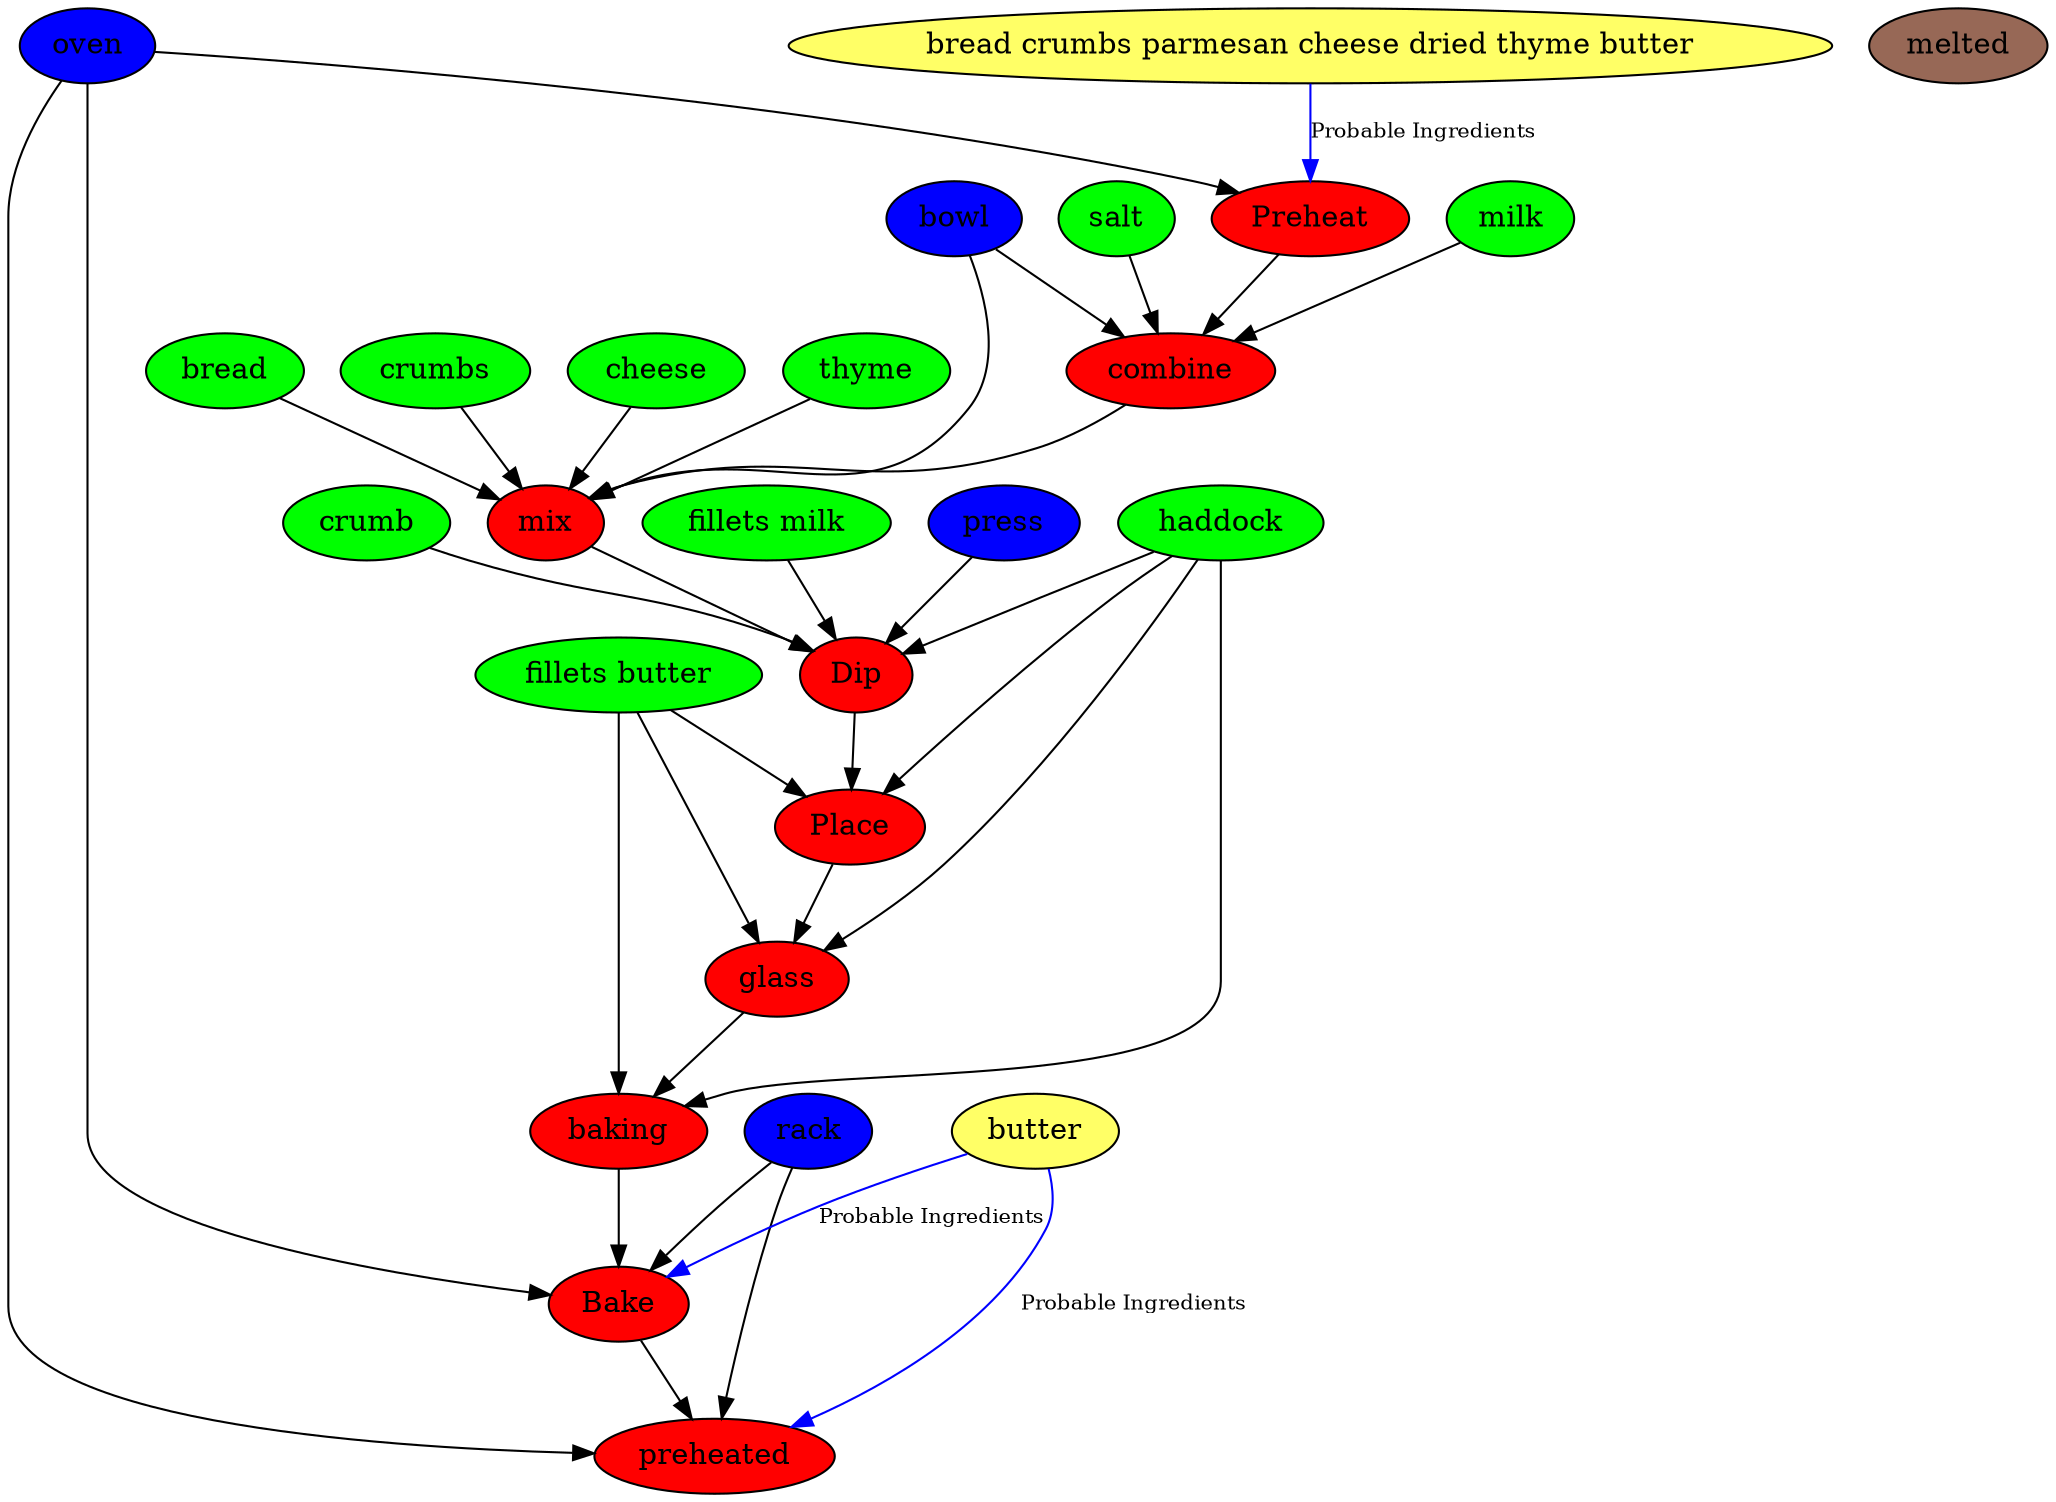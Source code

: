 digraph G {
Preheat [style=filled, fillcolor=red];
oven [style=filled, fillcolor="#0000ff"];
"bread crumbs parmesan cheese dried thyme butter" [style=filled, fillcolor="#ffff66"];
bowl [style=filled, fillcolor="#0000ff"];
combine [style=filled, fillcolor=red];
milk [style=filled, fillcolor=green];
salt [style=filled, fillcolor=green];
bowl [style=filled, fillcolor="#0000ff"];
mix [style=filled, fillcolor=red];
bread [style=filled, fillcolor=green];
crumbs [style=filled, fillcolor=green];
cheese [style=filled, fillcolor=green];
thyme [style=filled, fillcolor=green];
Dip [style=filled, fillcolor=red];
haddock [style=filled, fillcolor=green];
"fillets milk" [style=filled, fillcolor=green];
press [style=filled, fillcolor="#0000ff"];
crumb [style=filled, fillcolor=green];
Place [style=filled, fillcolor=red];
haddock [style=filled, fillcolor=green];
glass [style=filled, fillcolor=red];
baking [style=filled, fillcolor=red];
melted [style=filled, fillcolor="#976856"];
"fillets butter" [style=filled, fillcolor=green];
Bake [style=filled, fillcolor=red];
rack [style=filled, fillcolor="#0000ff"];
preheated [style=filled, fillcolor=red];
oven [style=filled, fillcolor="#0000ff"];
butter [style=filled, fillcolor="#ffff66"];
Preheat -> combine;
combine -> mix;
mix -> Dip;
Dip -> Place;
Place -> glass;
glass -> baking;
baking -> Bake;
Bake -> preheated;
milk -> combine;
salt -> combine;
bread -> mix;
crumbs -> mix;
cheese -> mix;
thyme -> mix;
haddock -> Dip;
"fillets milk" -> Dip;
crumb -> Dip;
haddock -> Place;
"fillets butter" -> Place;
haddock -> glass;
"fillets butter" -> glass;
haddock -> baking;
"fillets butter" -> baking;
oven -> Preheat;
bowl -> combine;
bowl -> mix;
press -> Dip;
rack -> Bake;
oven -> Bake;
rack -> preheated;
oven -> preheated;
"bread crumbs parmesan cheese dried thyme butter" -> Preheat  [color=blue, labelfontcolor="#009933", fontsize="10.0", label="Probable Ingredients"];
butter -> Bake  [color=blue, labelfontcolor="#009933", fontsize="10.0", label="Probable Ingredients"];
butter -> preheated  [color=blue, labelfontcolor="#009933", fontsize="10.0", label="Probable Ingredients"];
}
